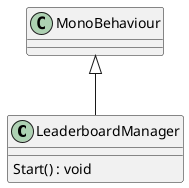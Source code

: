 @startuml
class LeaderboardManager {
    Start() : void
}
MonoBehaviour <|-- LeaderboardManager
@enduml
